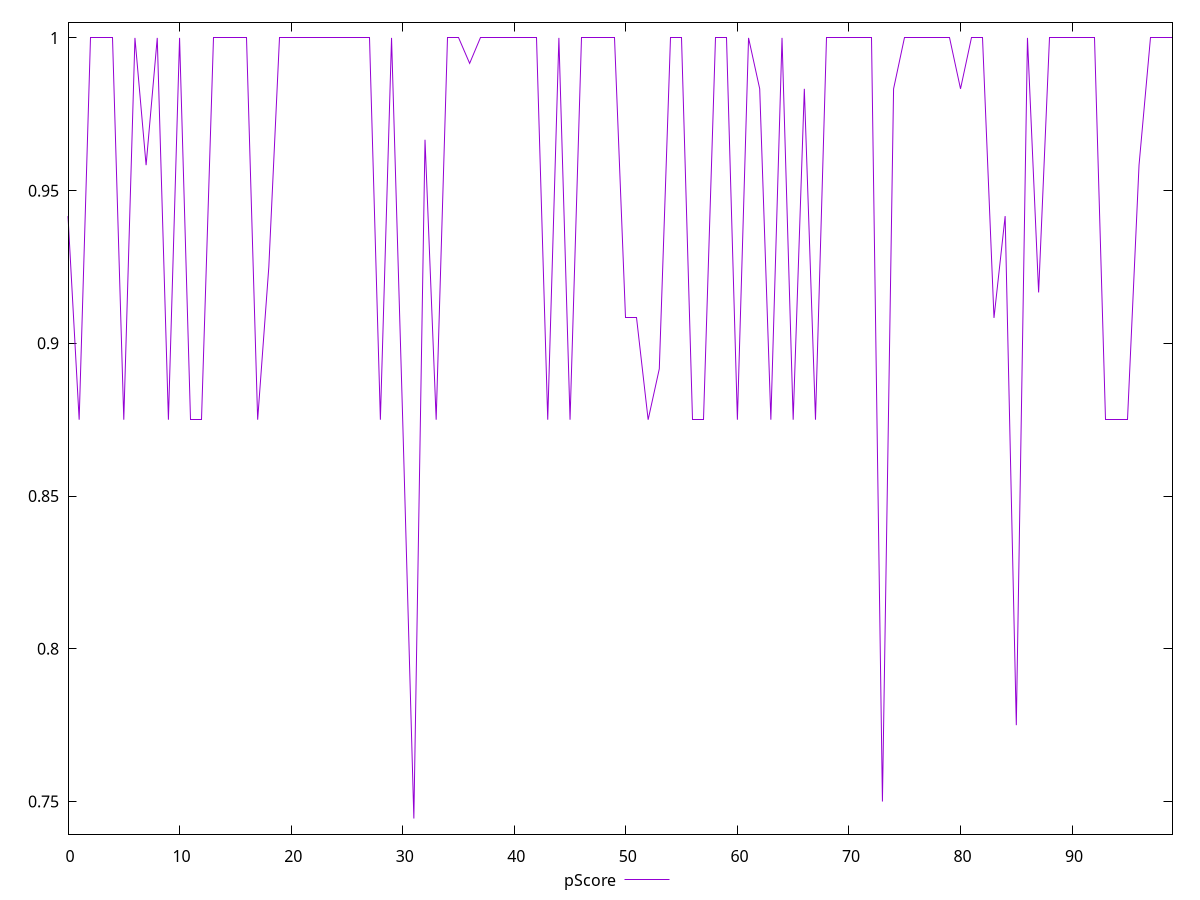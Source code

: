 reset

$pScore <<EOF
0 0.9416666666666667
1 0.875
2 1
3 1
4 1
5 0.875
6 1
7 0.9583333333333334
8 1
9 0.875
10 1
11 0.875
12 0.875
13 1
14 1
15 1
16 1
17 0.875
18 0.925
19 1
20 1
21 1
22 1
23 1
24 1
25 1
26 1
27 1
28 0.875
29 1
30 0.875
31 0.7444444444444445
32 0.9666666666666667
33 0.875
34 1
35 1
36 0.9916666666666667
37 1
38 1
39 1
40 1
41 1
42 1
43 0.875
44 1
45 0.875
46 1
47 1
48 1
49 1
50 0.9083333333333333
51 0.9083333333333333
52 0.875
53 0.8916666666666666
54 1
55 1
56 0.875
57 0.875
58 1
59 1
60 0.875
61 1
62 0.9833333333333333
63 0.875
64 1
65 0.875
66 0.9833333333333333
67 0.875
68 1
69 1
70 1
71 1
72 1
73 0.75
74 0.9833333333333333
75 1
76 1
77 1
78 1
79 1
80 0.9833333333333333
81 1
82 1
83 0.9083333333333333
84 0.9416666666666667
85 0.775
86 1
87 0.9166666666666666
88 1
89 1
90 1
91 1
92 1
93 0.875
94 0.875
95 0.875
96 0.9583333333333334
97 1
98 1
99 1
EOF

set key outside below
set xrange [0:99]
set yrange [0.7393333333333334:1.005111111111111]
set trange [0.7393333333333334:1.005111111111111]
set terminal svg size 640, 500 enhanced background rgb 'white'
set output "report_00013_2021-02-09T12-04-24.940Z/unminified-javascript/samples/pages/pScore/values.svg"

plot $pScore title "pScore" with line

reset
